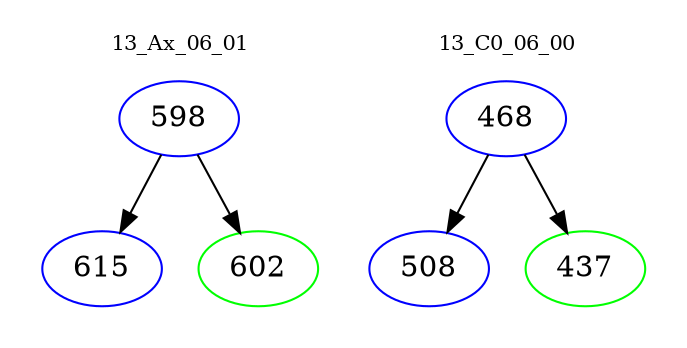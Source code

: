 digraph{
subgraph cluster_0 {
color = white
label = "13_Ax_06_01";
fontsize=10;
T0_598 [label="598", color="blue"]
T0_598 -> T0_615 [color="black"]
T0_615 [label="615", color="blue"]
T0_598 -> T0_602 [color="black"]
T0_602 [label="602", color="green"]
}
subgraph cluster_1 {
color = white
label = "13_C0_06_00";
fontsize=10;
T1_468 [label="468", color="blue"]
T1_468 -> T1_508 [color="black"]
T1_508 [label="508", color="blue"]
T1_468 -> T1_437 [color="black"]
T1_437 [label="437", color="green"]
}
}
